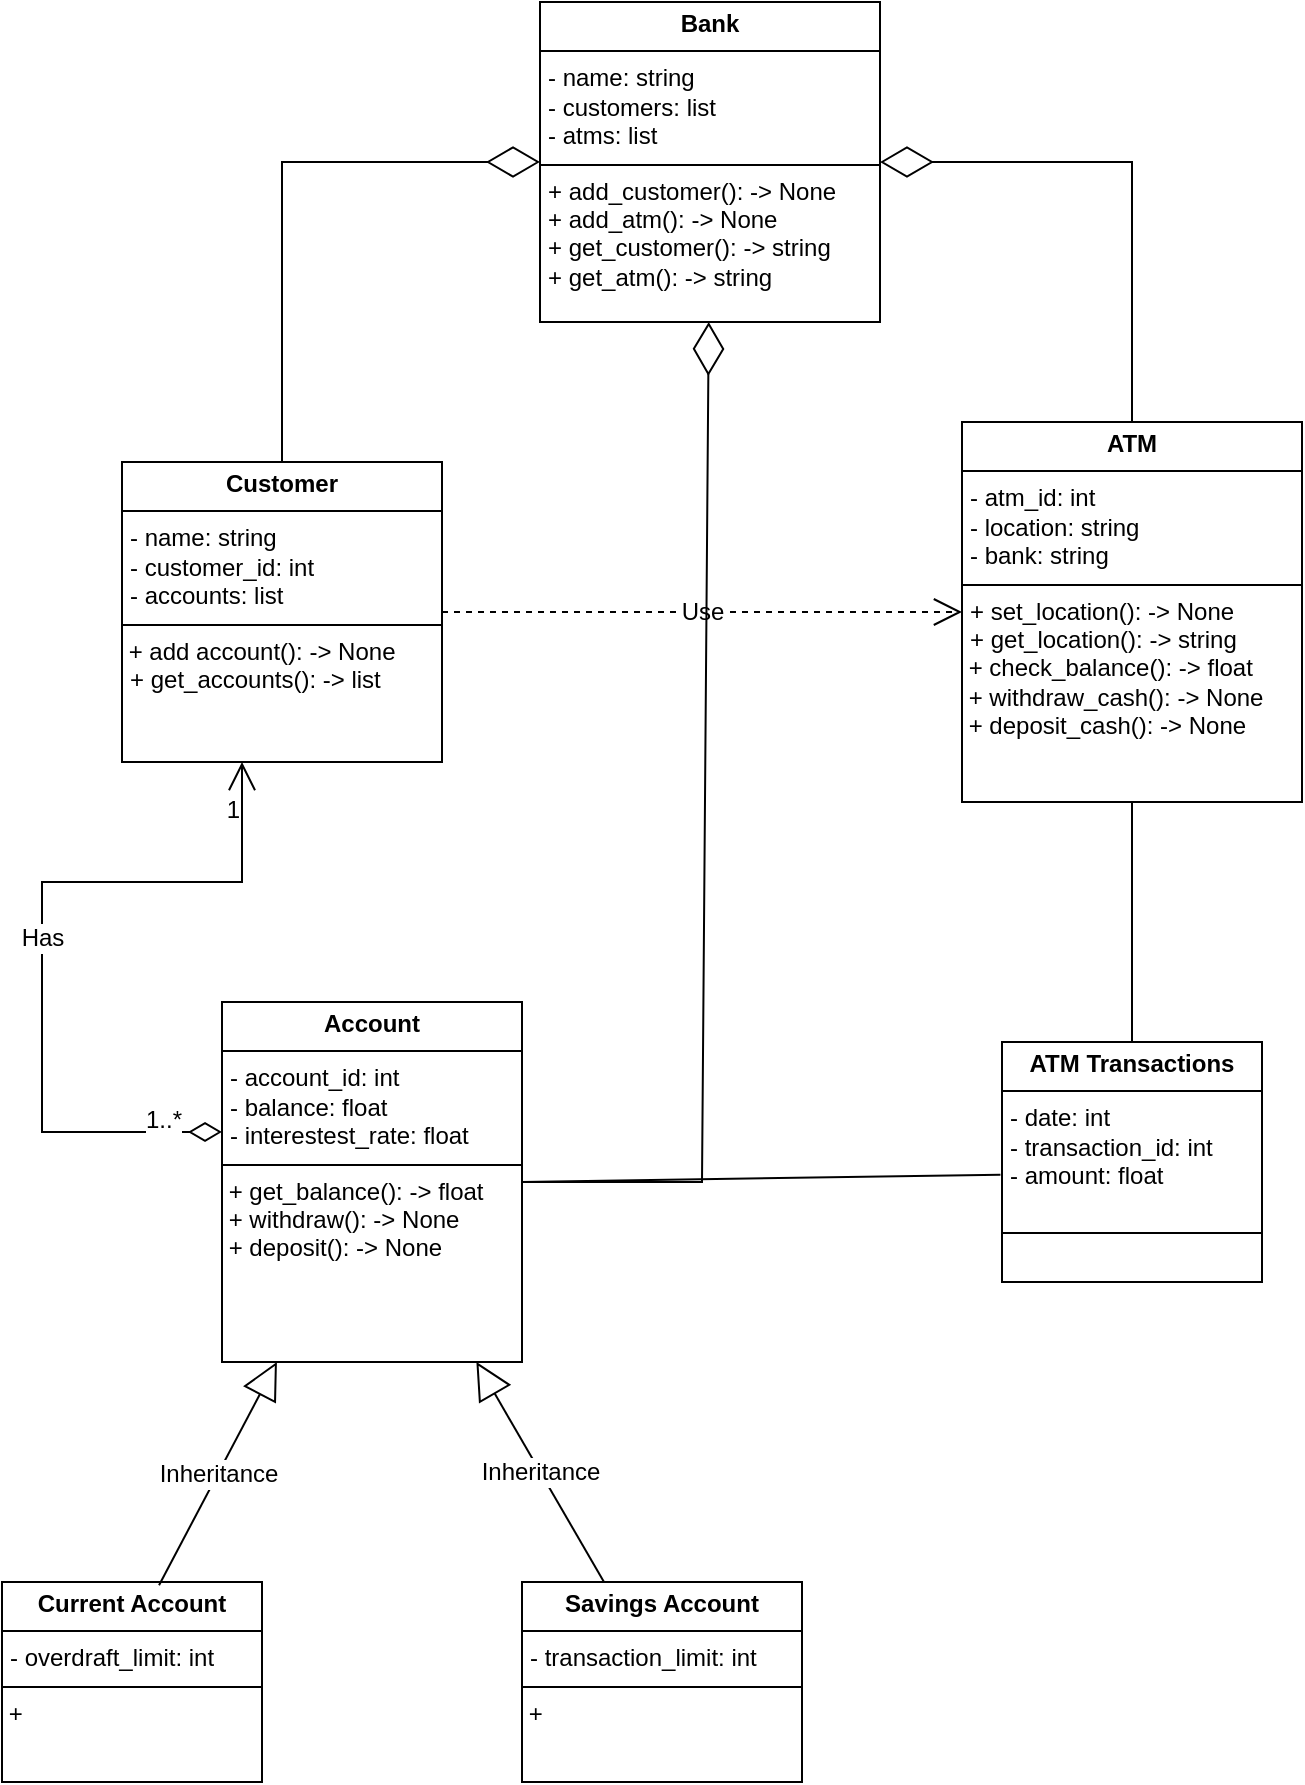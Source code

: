 <mxfile version="26.0.16">
  <diagram id="C5RBs43oDa-KdzZeNtuy" name="Page-1">
    <mxGraphModel dx="840" dy="1781" grid="1" gridSize="10" guides="1" tooltips="1" connect="1" arrows="1" fold="1" page="1" pageScale="1" pageWidth="827" pageHeight="1169" math="0" shadow="0">
      <root>
        <mxCell id="WIyWlLk6GJQsqaUBKTNV-0" />
        <mxCell id="WIyWlLk6GJQsqaUBKTNV-1" parent="WIyWlLk6GJQsqaUBKTNV-0" />
        <mxCell id="IzK0jk7A_tP0L76H-4jE-40" value="&lt;p style=&quot;margin:0px;margin-top:4px;text-align:center;&quot;&gt;&lt;b&gt;Bank&lt;/b&gt;&lt;/p&gt;&lt;hr size=&quot;1&quot; style=&quot;border-style:solid;&quot;&gt;&lt;p style=&quot;margin:0px;margin-left:4px;&quot;&gt;- name: string&lt;/p&gt;&lt;p style=&quot;margin:0px;margin-left:4px;&quot;&gt;- customers: list&lt;/p&gt;&lt;p style=&quot;margin:0px;margin-left:4px;&quot;&gt;- atms: list&lt;/p&gt;&lt;hr size=&quot;1&quot; style=&quot;border-style:solid;&quot;&gt;&lt;p style=&quot;margin:0px;margin-left:4px;&quot;&gt;+ add_customer(): -&amp;gt; None&lt;/p&gt;&lt;p style=&quot;margin:0px;margin-left:4px;&quot;&gt;+ add_atm(): -&amp;gt; None&lt;/p&gt;&lt;p style=&quot;margin:0px;margin-left:4px;&quot;&gt;+ get_customer(): -&amp;gt; string&lt;/p&gt;&lt;p style=&quot;margin:0px;margin-left:4px;&quot;&gt;+ get_atm(): -&amp;gt; string&lt;/p&gt;" style="verticalAlign=top;align=left;overflow=fill;html=1;whiteSpace=wrap;fontFamily=Helvetica;fontSize=12;fontColor=default;autosize=1;resizable=0;fillColor=none;gradientColor=none;" vertex="1" parent="WIyWlLk6GJQsqaUBKTNV-1">
          <mxGeometry x="329" y="-20" width="170" height="160" as="geometry" />
        </mxCell>
        <mxCell id="IzK0jk7A_tP0L76H-4jE-41" value="&lt;p style=&quot;margin:0px;margin-top:4px;text-align:center;&quot;&gt;&lt;b&gt;ATM&lt;/b&gt;&lt;/p&gt;&lt;hr size=&quot;1&quot; style=&quot;border-style:solid;&quot;&gt;&lt;p style=&quot;margin:0px;margin-left:4px;&quot;&gt;- atm_id: int&lt;/p&gt;&lt;p style=&quot;margin:0px;margin-left:4px;&quot;&gt;- location: string&lt;/p&gt;&lt;p style=&quot;margin:0px;margin-left:4px;&quot;&gt;- bank: string&lt;/p&gt;&lt;hr size=&quot;1&quot; style=&quot;border-style:solid;&quot;&gt;&lt;p style=&quot;margin:0px;margin-left:4px;&quot;&gt;+ set_location(): -&amp;gt; None&lt;/p&gt;&lt;p style=&quot;margin:0px;margin-left:4px;&quot;&gt;+ get_location(): -&amp;gt; string&lt;/p&gt;&lt;div&gt;&amp;nbsp;+ check_balance(): -&amp;gt; float&lt;/div&gt;&lt;div&gt;&amp;nbsp;+ withdraw_cash(): -&amp;gt; None&lt;/div&gt;&lt;div&gt;&amp;nbsp;+ deposit_cash(): -&amp;gt; None&lt;/div&gt;&lt;p style=&quot;margin:0px;margin-left:4px;&quot;&gt;&lt;br&gt;&lt;/p&gt;" style="verticalAlign=top;align=left;overflow=fill;html=1;whiteSpace=wrap;fontFamily=Helvetica;fontSize=12;fontColor=default;autosize=1;resizable=0;fillColor=none;gradientColor=none;" vertex="1" parent="WIyWlLk6GJQsqaUBKTNV-1">
          <mxGeometry x="540" y="190" width="170" height="190" as="geometry" />
        </mxCell>
        <mxCell id="IzK0jk7A_tP0L76H-4jE-42" value="&lt;p style=&quot;margin:0px;margin-top:4px;text-align:center;&quot;&gt;&lt;b&gt;Customer&lt;/b&gt;&lt;/p&gt;&lt;hr size=&quot;1&quot; style=&quot;border-style:solid;&quot;&gt;&lt;p style=&quot;margin:0px;margin-left:4px;&quot;&gt;- name: string&lt;/p&gt;&lt;p style=&quot;margin:0px;margin-left:4px;&quot;&gt;- customer_id: int&lt;/p&gt;&lt;p style=&quot;margin:0px;margin-left:4px;&quot;&gt;- accounts: list&lt;/p&gt;&lt;hr size=&quot;1&quot; style=&quot;border-style:solid;&quot;&gt;&amp;nbsp;+ add account(): -&amp;gt; None&lt;p style=&quot;margin:0px;margin-left:4px;&quot;&gt;+ get_accounts(): -&amp;gt; list&lt;/p&gt;&lt;p style=&quot;margin:0px;margin-left:4px;&quot;&gt;&lt;br&gt;&lt;/p&gt;" style="verticalAlign=top;align=left;overflow=fill;html=1;whiteSpace=wrap;fontFamily=Helvetica;fontSize=12;fontColor=default;autosize=1;resizable=0;fillColor=none;gradientColor=none;" vertex="1" parent="WIyWlLk6GJQsqaUBKTNV-1">
          <mxGeometry x="120" y="210" width="160" height="150" as="geometry" />
        </mxCell>
        <mxCell id="IzK0jk7A_tP0L76H-4jE-43" value="&lt;p style=&quot;margin:0px;margin-top:4px;text-align:center;&quot;&gt;&lt;b&gt;Current Account&lt;/b&gt;&lt;/p&gt;&lt;hr size=&quot;1&quot; style=&quot;border-style:solid;&quot;&gt;&lt;p style=&quot;margin:0px;margin-left:4px;&quot;&gt;- overdraft_limit: int&lt;/p&gt;&lt;hr size=&quot;1&quot; style=&quot;border-style:solid;&quot;&gt;&amp;nbsp;+ &lt;br&gt;&lt;p style=&quot;margin:0px;margin-left:4px;&quot;&gt;&lt;br&gt;&lt;/p&gt;" style="verticalAlign=top;align=left;overflow=fill;html=1;whiteSpace=wrap;fontFamily=Helvetica;fontSize=12;fontColor=default;autosize=1;resizable=0;fillColor=none;gradientColor=none;" vertex="1" parent="WIyWlLk6GJQsqaUBKTNV-1">
          <mxGeometry x="60" y="770" width="130" height="100" as="geometry" />
        </mxCell>
        <mxCell id="IzK0jk7A_tP0L76H-4jE-44" value="&lt;p style=&quot;margin:0px;margin-top:4px;text-align:center;&quot;&gt;&lt;b&gt;Account&lt;/b&gt;&lt;/p&gt;&lt;hr size=&quot;1&quot; style=&quot;border-style:solid;&quot;&gt;&lt;p style=&quot;margin:0px;margin-left:4px;&quot;&gt;- account_id: int&lt;/p&gt;&lt;p style=&quot;margin:0px;margin-left:4px;&quot;&gt;- balance: float&lt;/p&gt;&lt;p style=&quot;margin:0px;margin-left:4px;&quot;&gt;- interestest_rate: float&lt;/p&gt;&lt;hr size=&quot;1&quot; style=&quot;border-style:solid;&quot;&gt;&lt;div&gt;&amp;nbsp;+ get_balance(): -&amp;gt; float&lt;/div&gt;&lt;div&gt;&amp;nbsp;+ withdraw(): -&amp;gt; None&lt;/div&gt;&lt;div&gt;&amp;nbsp;+ deposit(): -&amp;gt; None&lt;/div&gt;&lt;div&gt;&lt;br&gt;&lt;/div&gt;&lt;p style=&quot;margin:0px;margin-left:4px;&quot;&gt;&lt;br&gt;&lt;/p&gt;" style="verticalAlign=top;align=left;overflow=fill;html=1;whiteSpace=wrap;fontFamily=Helvetica;fontSize=12;fontColor=default;autosize=1;resizable=0;fillColor=none;gradientColor=none;" vertex="1" parent="WIyWlLk6GJQsqaUBKTNV-1">
          <mxGeometry x="170" y="480" width="150" height="180" as="geometry" />
        </mxCell>
        <mxCell id="IzK0jk7A_tP0L76H-4jE-45" value="&lt;p style=&quot;margin:0px;margin-top:4px;text-align:center;&quot;&gt;&lt;b&gt;ATM Transactions&lt;/b&gt;&lt;/p&gt;&lt;hr size=&quot;1&quot; style=&quot;border-style:solid;&quot;&gt;&lt;p style=&quot;margin:0px;margin-left:4px;&quot;&gt;- date: int&lt;/p&gt;&lt;p style=&quot;margin:0px;margin-left:4px;&quot;&gt;- transaction_id: int&lt;/p&gt;&lt;p style=&quot;margin:0px;margin-left:4px;&quot;&gt;- amount: float&lt;/p&gt;&lt;p style=&quot;margin:0px;margin-left:4px;&quot;&gt;&lt;br&gt;&lt;/p&gt;&lt;hr size=&quot;1&quot; style=&quot;border-style:solid;&quot;&gt;" style="verticalAlign=top;align=left;overflow=fill;html=1;whiteSpace=wrap;fontFamily=Helvetica;fontSize=12;fontColor=default;autosize=1;resizable=0;fillColor=none;gradientColor=none;" vertex="1" parent="WIyWlLk6GJQsqaUBKTNV-1">
          <mxGeometry x="560" y="500" width="130" height="120" as="geometry" />
        </mxCell>
        <mxCell id="IzK0jk7A_tP0L76H-4jE-46" value="&lt;p style=&quot;margin:0px;margin-top:4px;text-align:center;&quot;&gt;&lt;b&gt;Savings Account&lt;/b&gt;&lt;/p&gt;&lt;hr size=&quot;1&quot; style=&quot;border-style:solid;&quot;&gt;&lt;p style=&quot;margin:0px;margin-left:4px;&quot;&gt;- transaction_limit: int&lt;/p&gt;&lt;hr size=&quot;1&quot; style=&quot;border-style:solid;&quot;&gt;&amp;nbsp;+&lt;p style=&quot;margin:0px;margin-left:4px;&quot;&gt;&lt;br&gt;&lt;/p&gt;" style="verticalAlign=top;align=left;overflow=fill;html=1;whiteSpace=wrap;fontFamily=Helvetica;fontSize=12;fontColor=default;autosize=1;resizable=0;fillColor=none;gradientColor=none;" vertex="1" parent="WIyWlLk6GJQsqaUBKTNV-1">
          <mxGeometry x="320" y="770" width="140" height="100" as="geometry" />
        </mxCell>
        <mxCell id="IzK0jk7A_tP0L76H-4jE-47" value="Inheritance" style="endArrow=block;endSize=16;endFill=0;html=1;rounded=0;fontFamily=Helvetica;fontSize=12;fontColor=default;autosize=1;resizable=0;exitX=0.604;exitY=0.016;exitDx=0;exitDy=0;exitPerimeter=0;" edge="1" parent="WIyWlLk6GJQsqaUBKTNV-1" source="IzK0jk7A_tP0L76H-4jE-43" target="IzK0jk7A_tP0L76H-4jE-44">
          <mxGeometry width="160" relative="1" as="geometry">
            <mxPoint x="10" y="800" as="sourcePoint" />
            <mxPoint x="170" y="800" as="targetPoint" />
          </mxGeometry>
        </mxCell>
        <mxCell id="IzK0jk7A_tP0L76H-4jE-48" value="Inheritance" style="endArrow=block;endSize=16;endFill=0;html=1;rounded=0;fontFamily=Helvetica;fontSize=12;fontColor=default;autosize=1;resizable=0;" edge="1" parent="WIyWlLk6GJQsqaUBKTNV-1" source="IzK0jk7A_tP0L76H-4jE-46" target="IzK0jk7A_tP0L76H-4jE-44">
          <mxGeometry width="160" relative="1" as="geometry">
            <mxPoint x="77" y="842" as="sourcePoint" />
            <mxPoint x="137" y="770" as="targetPoint" />
            <Array as="points" />
          </mxGeometry>
        </mxCell>
        <mxCell id="IzK0jk7A_tP0L76H-4jE-49" value="" style="endArrow=diamondThin;endFill=0;endSize=24;html=1;rounded=0;fontFamily=Helvetica;fontSize=12;fontColor=default;autosize=1;resizable=0;" edge="1" parent="WIyWlLk6GJQsqaUBKTNV-1" source="IzK0jk7A_tP0L76H-4jE-42" target="IzK0jk7A_tP0L76H-4jE-40">
          <mxGeometry width="160" relative="1" as="geometry">
            <mxPoint x="110" y="100" as="sourcePoint" />
            <mxPoint x="270" y="100" as="targetPoint" />
            <Array as="points">
              <mxPoint x="200" y="60" />
            </Array>
          </mxGeometry>
        </mxCell>
        <mxCell id="IzK0jk7A_tP0L76H-4jE-50" value="" style="endArrow=diamondThin;endFill=0;endSize=24;html=1;rounded=0;fontFamily=Helvetica;fontSize=12;fontColor=default;autosize=1;resizable=0;" edge="1" parent="WIyWlLk6GJQsqaUBKTNV-1" source="IzK0jk7A_tP0L76H-4jE-41" target="IzK0jk7A_tP0L76H-4jE-40">
          <mxGeometry width="160" relative="1" as="geometry">
            <mxPoint x="281" y="220" as="sourcePoint" />
            <mxPoint x="348" y="150" as="targetPoint" />
            <Array as="points">
              <mxPoint x="625" y="60" />
            </Array>
          </mxGeometry>
        </mxCell>
        <mxCell id="IzK0jk7A_tP0L76H-4jE-52" value="Use" style="endArrow=open;endSize=12;dashed=1;html=1;rounded=0;fontFamily=Helvetica;fontSize=12;fontColor=default;autosize=1;resizable=0;" edge="1" parent="WIyWlLk6GJQsqaUBKTNV-1" source="IzK0jk7A_tP0L76H-4jE-42" target="IzK0jk7A_tP0L76H-4jE-41">
          <mxGeometry width="160" relative="1" as="geometry">
            <mxPoint x="320" y="310" as="sourcePoint" />
            <mxPoint x="480" y="310" as="targetPoint" />
          </mxGeometry>
        </mxCell>
        <mxCell id="IzK0jk7A_tP0L76H-4jE-53" value="" style="endArrow=diamondThin;endFill=0;endSize=24;html=1;rounded=0;fontFamily=Helvetica;fontSize=12;fontColor=default;autosize=1;resizable=0;" edge="1" parent="WIyWlLk6GJQsqaUBKTNV-1" source="IzK0jk7A_tP0L76H-4jE-44" target="IzK0jk7A_tP0L76H-4jE-40">
          <mxGeometry width="160" relative="1" as="geometry">
            <mxPoint x="330" y="430" as="sourcePoint" />
            <mxPoint x="490" y="430" as="targetPoint" />
            <Array as="points">
              <mxPoint x="410" y="570" />
            </Array>
          </mxGeometry>
        </mxCell>
        <mxCell id="IzK0jk7A_tP0L76H-4jE-54" value="Has" style="endArrow=open;html=1;endSize=12;startArrow=diamondThin;startSize=14;startFill=0;edgeStyle=orthogonalEdgeStyle;rounded=0;fontFamily=Helvetica;fontSize=12;fontColor=default;autosize=1;resizable=0;" edge="1" parent="WIyWlLk6GJQsqaUBKTNV-1" source="IzK0jk7A_tP0L76H-4jE-44">
          <mxGeometry relative="1" as="geometry">
            <mxPoint x="149.99" y="570" as="sourcePoint" />
            <mxPoint x="179.999" y="360" as="targetPoint" />
            <Array as="points">
              <mxPoint x="80" y="545" />
              <mxPoint x="80" y="420" />
              <mxPoint x="180" y="420" />
            </Array>
          </mxGeometry>
        </mxCell>
        <mxCell id="IzK0jk7A_tP0L76H-4jE-55" value="1..*" style="edgeLabel;resizable=0;html=1;align=left;verticalAlign=top;fontFamily=Helvetica;fontSize=12;fontColor=default;autosize=1;fillColor=none;gradientColor=none;" connectable="0" vertex="1" parent="IzK0jk7A_tP0L76H-4jE-54">
          <mxGeometry x="-1" width="40" height="30" relative="1" as="geometry">
            <mxPoint x="-40" y="-20" as="offset" />
          </mxGeometry>
        </mxCell>
        <mxCell id="IzK0jk7A_tP0L76H-4jE-56" value="1" style="edgeLabel;resizable=0;html=1;align=right;verticalAlign=top;fontFamily=Helvetica;fontSize=12;fontColor=default;autosize=1;fillColor=none;gradientColor=none;" connectable="0" vertex="1" parent="IzK0jk7A_tP0L76H-4jE-54">
          <mxGeometry x="1" relative="1" as="geometry">
            <mxPoint y="10" as="offset" />
          </mxGeometry>
        </mxCell>
        <mxCell id="IzK0jk7A_tP0L76H-4jE-58" value="" style="endArrow=none;html=1;rounded=0;fontFamily=Helvetica;fontSize=12;fontColor=default;autosize=1;resizable=0;entryX=-0.006;entryY=0.553;entryDx=0;entryDy=0;entryPerimeter=0;exitX=1;exitY=0.5;exitDx=0;exitDy=0;" edge="1" parent="WIyWlLk6GJQsqaUBKTNV-1" source="IzK0jk7A_tP0L76H-4jE-44" target="IzK0jk7A_tP0L76H-4jE-45">
          <mxGeometry width="50" height="50" relative="1" as="geometry">
            <mxPoint x="380" y="600" as="sourcePoint" />
            <mxPoint x="430" y="550" as="targetPoint" />
          </mxGeometry>
        </mxCell>
        <mxCell id="IzK0jk7A_tP0L76H-4jE-59" value="" style="endArrow=none;html=1;rounded=0;fontFamily=Helvetica;fontSize=12;fontColor=default;autosize=1;resizable=0;" edge="1" parent="WIyWlLk6GJQsqaUBKTNV-1" source="IzK0jk7A_tP0L76H-4jE-45" target="IzK0jk7A_tP0L76H-4jE-41">
          <mxGeometry width="50" height="50" relative="1" as="geometry">
            <mxPoint x="300" y="370" as="sourcePoint" />
            <mxPoint x="350" y="320" as="targetPoint" />
            <Array as="points" />
          </mxGeometry>
        </mxCell>
      </root>
    </mxGraphModel>
  </diagram>
</mxfile>
